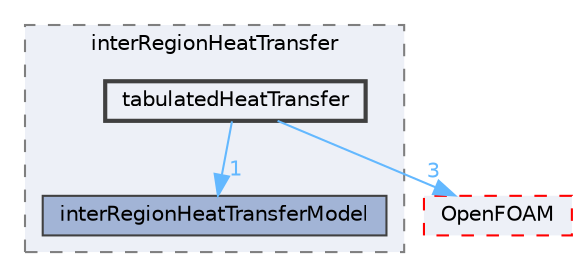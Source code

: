 digraph "src/fvOptions/sources/interRegion/interRegionHeatTransfer/tabulatedHeatTransfer"
{
 // LATEX_PDF_SIZE
  bgcolor="transparent";
  edge [fontname=Helvetica,fontsize=10,labelfontname=Helvetica,labelfontsize=10];
  node [fontname=Helvetica,fontsize=10,shape=box,height=0.2,width=0.4];
  compound=true
  subgraph clusterdir_8c328afdfc5b8d48f5b4349289c6a376 {
    graph [ bgcolor="#edf0f7", pencolor="grey50", label="interRegionHeatTransfer", fontname=Helvetica,fontsize=10 style="filled,dashed", URL="dir_8c328afdfc5b8d48f5b4349289c6a376.html",tooltip=""]
  dir_c627215e7364d331f2459936eb5b644d [label="interRegionHeatTransferModel", fillcolor="#a2b4d6", color="grey25", style="filled", URL="dir_c627215e7364d331f2459936eb5b644d.html",tooltip=""];
  dir_f8197623af452a859160b109dbf3567d [label="tabulatedHeatTransfer", fillcolor="#edf0f7", color="grey25", style="filled,bold", URL="dir_f8197623af452a859160b109dbf3567d.html",tooltip=""];
  }
  dir_c5473ff19b20e6ec4dfe5c310b3778a8 [label="OpenFOAM", fillcolor="#edf0f7", color="red", style="filled,dashed", URL="dir_c5473ff19b20e6ec4dfe5c310b3778a8.html",tooltip=""];
  dir_f8197623af452a859160b109dbf3567d->dir_c5473ff19b20e6ec4dfe5c310b3778a8 [headlabel="3", labeldistance=1.5 headhref="dir_003956_002695.html" href="dir_003956_002695.html" color="steelblue1" fontcolor="steelblue1"];
  dir_f8197623af452a859160b109dbf3567d->dir_c627215e7364d331f2459936eb5b644d [headlabel="1", labeldistance=1.5 headhref="dir_003956_001944.html" href="dir_003956_001944.html" color="steelblue1" fontcolor="steelblue1"];
}
